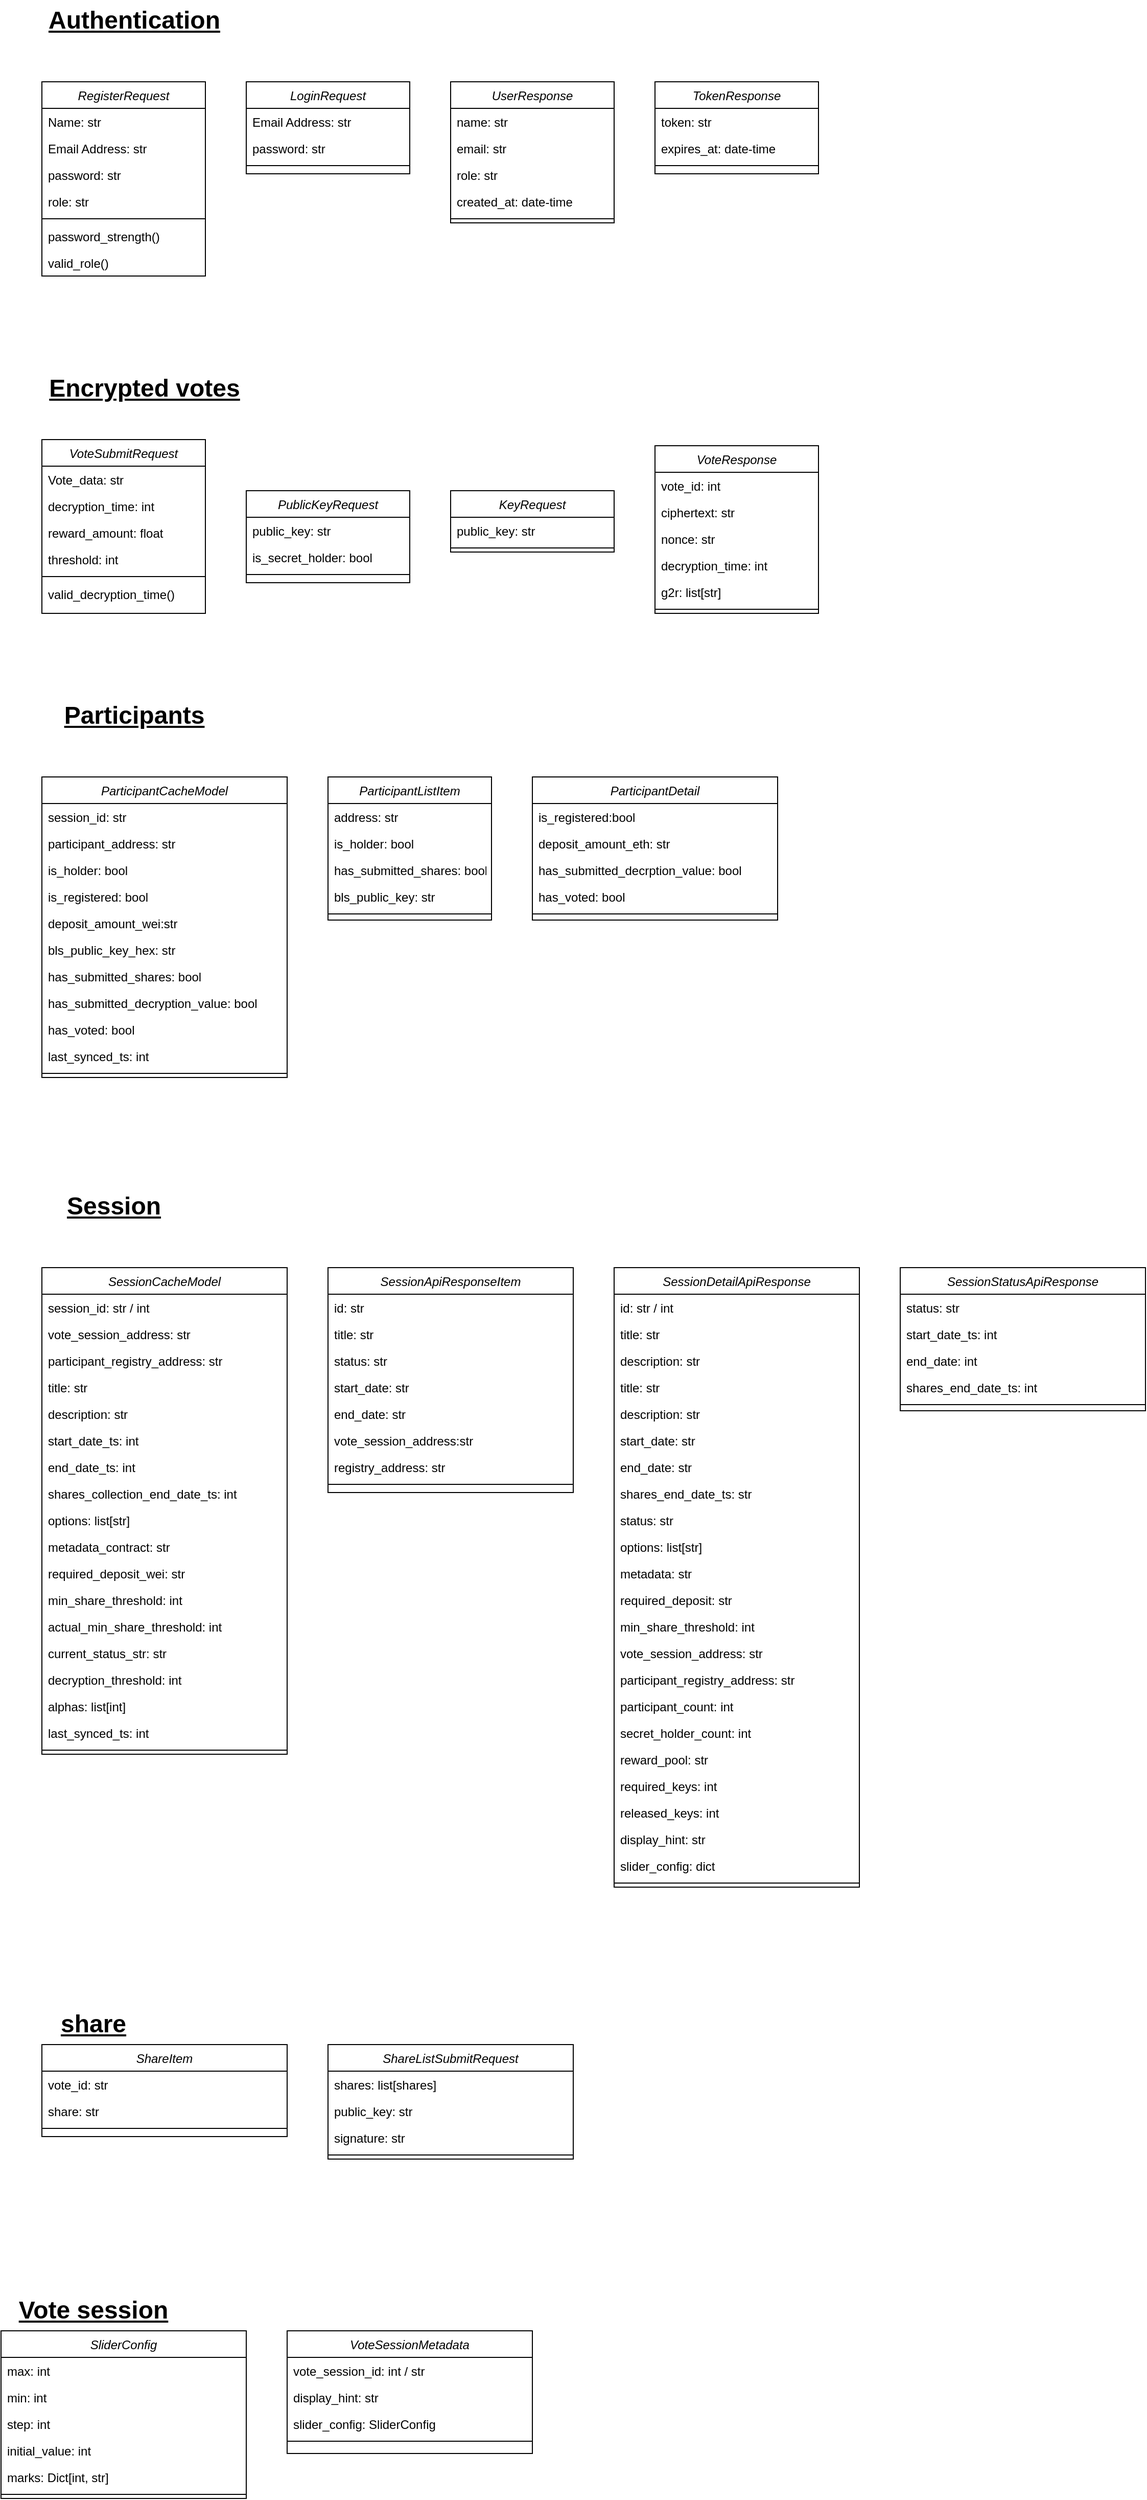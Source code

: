 <mxfile version="27.0.2">
  <diagram id="C5RBs43oDa-KdzZeNtuy" name="Page-1">
    <mxGraphModel dx="1426" dy="751" grid="1" gridSize="10" guides="1" tooltips="1" connect="1" arrows="1" fold="1" page="1" pageScale="1" pageWidth="827" pageHeight="1169" math="0" shadow="0">
      <root>
        <mxCell id="WIyWlLk6GJQsqaUBKTNV-0" />
        <mxCell id="WIyWlLk6GJQsqaUBKTNV-1" parent="WIyWlLk6GJQsqaUBKTNV-0" />
        <mxCell id="zkfFHV4jXpPFQw0GAbJ--0" value="RegisterRequest" style="swimlane;fontStyle=2;align=center;verticalAlign=top;childLayout=stackLayout;horizontal=1;startSize=26;horizontalStack=0;resizeParent=1;resizeLast=0;collapsible=1;marginBottom=0;rounded=0;shadow=0;strokeWidth=1;" parent="WIyWlLk6GJQsqaUBKTNV-1" vertex="1">
          <mxGeometry x="200" y="120" width="160" height="190" as="geometry">
            <mxRectangle x="230" y="140" width="160" height="26" as="alternateBounds" />
          </mxGeometry>
        </mxCell>
        <mxCell id="zkfFHV4jXpPFQw0GAbJ--1" value="Name: str" style="text;align=left;verticalAlign=top;spacingLeft=4;spacingRight=4;overflow=hidden;rotatable=0;points=[[0,0.5],[1,0.5]];portConstraint=eastwest;" parent="zkfFHV4jXpPFQw0GAbJ--0" vertex="1">
          <mxGeometry y="26" width="160" height="26" as="geometry" />
        </mxCell>
        <mxCell id="6c2GUUn_wjUs54UyyIga-2" value="Email Address: str" style="text;align=left;verticalAlign=top;spacingLeft=4;spacingRight=4;overflow=hidden;rotatable=0;points=[[0,0.5],[1,0.5]];portConstraint=eastwest;rounded=0;shadow=0;html=0;" vertex="1" parent="zkfFHV4jXpPFQw0GAbJ--0">
          <mxGeometry y="52" width="160" height="26" as="geometry" />
        </mxCell>
        <mxCell id="zkfFHV4jXpPFQw0GAbJ--3" value="password: str" style="text;align=left;verticalAlign=top;spacingLeft=4;spacingRight=4;overflow=hidden;rotatable=0;points=[[0,0.5],[1,0.5]];portConstraint=eastwest;rounded=0;shadow=0;html=0;" parent="zkfFHV4jXpPFQw0GAbJ--0" vertex="1">
          <mxGeometry y="78" width="160" height="26" as="geometry" />
        </mxCell>
        <mxCell id="6c2GUUn_wjUs54UyyIga-4" value="role: str" style="text;align=left;verticalAlign=top;spacingLeft=4;spacingRight=4;overflow=hidden;rotatable=0;points=[[0,0.5],[1,0.5]];portConstraint=eastwest;rounded=0;shadow=0;html=0;" vertex="1" parent="zkfFHV4jXpPFQw0GAbJ--0">
          <mxGeometry y="104" width="160" height="26" as="geometry" />
        </mxCell>
        <mxCell id="zkfFHV4jXpPFQw0GAbJ--4" value="" style="line;html=1;strokeWidth=1;align=left;verticalAlign=middle;spacingTop=-1;spacingLeft=3;spacingRight=3;rotatable=0;labelPosition=right;points=[];portConstraint=eastwest;" parent="zkfFHV4jXpPFQw0GAbJ--0" vertex="1">
          <mxGeometry y="130" width="160" height="8" as="geometry" />
        </mxCell>
        <mxCell id="6c2GUUn_wjUs54UyyIga-6" value="password_strength()" style="text;align=left;verticalAlign=top;spacingLeft=4;spacingRight=4;overflow=hidden;rotatable=0;points=[[0,0.5],[1,0.5]];portConstraint=eastwest;rounded=0;shadow=0;html=0;" vertex="1" parent="zkfFHV4jXpPFQw0GAbJ--0">
          <mxGeometry y="138" width="160" height="26" as="geometry" />
        </mxCell>
        <mxCell id="6c2GUUn_wjUs54UyyIga-7" value="valid_role()" style="text;align=left;verticalAlign=top;spacingLeft=4;spacingRight=4;overflow=hidden;rotatable=0;points=[[0,0.5],[1,0.5]];portConstraint=eastwest;rounded=0;shadow=0;html=0;" vertex="1" parent="zkfFHV4jXpPFQw0GAbJ--0">
          <mxGeometry y="164" width="160" height="26" as="geometry" />
        </mxCell>
        <mxCell id="6c2GUUn_wjUs54UyyIga-1" value="&lt;u&gt;Authentication&lt;/u&gt;" style="text;strokeColor=none;fillColor=none;html=1;fontSize=24;fontStyle=1;verticalAlign=middle;align=center;" vertex="1" parent="WIyWlLk6GJQsqaUBKTNV-1">
          <mxGeometry x="240" y="40" width="100" height="40" as="geometry" />
        </mxCell>
        <mxCell id="6c2GUUn_wjUs54UyyIga-8" value="LoginRequest" style="swimlane;fontStyle=2;align=center;verticalAlign=top;childLayout=stackLayout;horizontal=1;startSize=26;horizontalStack=0;resizeParent=1;resizeLast=0;collapsible=1;marginBottom=0;rounded=0;shadow=0;strokeWidth=1;" vertex="1" parent="WIyWlLk6GJQsqaUBKTNV-1">
          <mxGeometry x="400" y="120" width="160" height="90" as="geometry">
            <mxRectangle x="230" y="140" width="160" height="26" as="alternateBounds" />
          </mxGeometry>
        </mxCell>
        <mxCell id="6c2GUUn_wjUs54UyyIga-10" value="Email Address: str" style="text;align=left;verticalAlign=top;spacingLeft=4;spacingRight=4;overflow=hidden;rotatable=0;points=[[0,0.5],[1,0.5]];portConstraint=eastwest;rounded=0;shadow=0;html=0;" vertex="1" parent="6c2GUUn_wjUs54UyyIga-8">
          <mxGeometry y="26" width="160" height="26" as="geometry" />
        </mxCell>
        <mxCell id="6c2GUUn_wjUs54UyyIga-11" value="password: str" style="text;align=left;verticalAlign=top;spacingLeft=4;spacingRight=4;overflow=hidden;rotatable=0;points=[[0,0.5],[1,0.5]];portConstraint=eastwest;rounded=0;shadow=0;html=0;" vertex="1" parent="6c2GUUn_wjUs54UyyIga-8">
          <mxGeometry y="52" width="160" height="26" as="geometry" />
        </mxCell>
        <mxCell id="6c2GUUn_wjUs54UyyIga-13" value="" style="line;html=1;strokeWidth=1;align=left;verticalAlign=middle;spacingTop=-1;spacingLeft=3;spacingRight=3;rotatable=0;labelPosition=right;points=[];portConstraint=eastwest;" vertex="1" parent="6c2GUUn_wjUs54UyyIga-8">
          <mxGeometry y="78" width="160" height="8" as="geometry" />
        </mxCell>
        <mxCell id="6c2GUUn_wjUs54UyyIga-16" value="UserResponse" style="swimlane;fontStyle=2;align=center;verticalAlign=top;childLayout=stackLayout;horizontal=1;startSize=26;horizontalStack=0;resizeParent=1;resizeLast=0;collapsible=1;marginBottom=0;rounded=0;shadow=0;strokeWidth=1;" vertex="1" parent="WIyWlLk6GJQsqaUBKTNV-1">
          <mxGeometry x="600" y="120" width="160" height="138" as="geometry">
            <mxRectangle x="230" y="140" width="160" height="26" as="alternateBounds" />
          </mxGeometry>
        </mxCell>
        <mxCell id="6c2GUUn_wjUs54UyyIga-17" value="name: str" style="text;align=left;verticalAlign=top;spacingLeft=4;spacingRight=4;overflow=hidden;rotatable=0;points=[[0,0.5],[1,0.5]];portConstraint=eastwest;rounded=0;shadow=0;html=0;" vertex="1" parent="6c2GUUn_wjUs54UyyIga-16">
          <mxGeometry y="26" width="160" height="26" as="geometry" />
        </mxCell>
        <mxCell id="6c2GUUn_wjUs54UyyIga-18" value="email: str" style="text;align=left;verticalAlign=top;spacingLeft=4;spacingRight=4;overflow=hidden;rotatable=0;points=[[0,0.5],[1,0.5]];portConstraint=eastwest;rounded=0;shadow=0;html=0;" vertex="1" parent="6c2GUUn_wjUs54UyyIga-16">
          <mxGeometry y="52" width="160" height="26" as="geometry" />
        </mxCell>
        <mxCell id="6c2GUUn_wjUs54UyyIga-20" value="role: str" style="text;align=left;verticalAlign=top;spacingLeft=4;spacingRight=4;overflow=hidden;rotatable=0;points=[[0,0.5],[1,0.5]];portConstraint=eastwest;rounded=0;shadow=0;html=0;" vertex="1" parent="6c2GUUn_wjUs54UyyIga-16">
          <mxGeometry y="78" width="160" height="26" as="geometry" />
        </mxCell>
        <mxCell id="6c2GUUn_wjUs54UyyIga-21" value="created_at: date-time" style="text;align=left;verticalAlign=top;spacingLeft=4;spacingRight=4;overflow=hidden;rotatable=0;points=[[0,0.5],[1,0.5]];portConstraint=eastwest;rounded=0;shadow=0;html=0;" vertex="1" parent="6c2GUUn_wjUs54UyyIga-16">
          <mxGeometry y="104" width="160" height="26" as="geometry" />
        </mxCell>
        <mxCell id="6c2GUUn_wjUs54UyyIga-19" value="" style="line;html=1;strokeWidth=1;align=left;verticalAlign=middle;spacingTop=-1;spacingLeft=3;spacingRight=3;rotatable=0;labelPosition=right;points=[];portConstraint=eastwest;" vertex="1" parent="6c2GUUn_wjUs54UyyIga-16">
          <mxGeometry y="130" width="160" height="8" as="geometry" />
        </mxCell>
        <mxCell id="6c2GUUn_wjUs54UyyIga-22" value="TokenResponse" style="swimlane;fontStyle=2;align=center;verticalAlign=top;childLayout=stackLayout;horizontal=1;startSize=26;horizontalStack=0;resizeParent=1;resizeLast=0;collapsible=1;marginBottom=0;rounded=0;shadow=0;strokeWidth=1;" vertex="1" parent="WIyWlLk6GJQsqaUBKTNV-1">
          <mxGeometry x="800" y="120" width="160" height="90" as="geometry">
            <mxRectangle x="230" y="140" width="160" height="26" as="alternateBounds" />
          </mxGeometry>
        </mxCell>
        <mxCell id="6c2GUUn_wjUs54UyyIga-23" value="token: str" style="text;align=left;verticalAlign=top;spacingLeft=4;spacingRight=4;overflow=hidden;rotatable=0;points=[[0,0.5],[1,0.5]];portConstraint=eastwest;rounded=0;shadow=0;html=0;" vertex="1" parent="6c2GUUn_wjUs54UyyIga-22">
          <mxGeometry y="26" width="160" height="26" as="geometry" />
        </mxCell>
        <mxCell id="6c2GUUn_wjUs54UyyIga-24" value="expires_at: date-time" style="text;align=left;verticalAlign=top;spacingLeft=4;spacingRight=4;overflow=hidden;rotatable=0;points=[[0,0.5],[1,0.5]];portConstraint=eastwest;rounded=0;shadow=0;html=0;" vertex="1" parent="6c2GUUn_wjUs54UyyIga-22">
          <mxGeometry y="52" width="160" height="26" as="geometry" />
        </mxCell>
        <mxCell id="6c2GUUn_wjUs54UyyIga-27" value="" style="line;html=1;strokeWidth=1;align=left;verticalAlign=middle;spacingTop=-1;spacingLeft=3;spacingRight=3;rotatable=0;labelPosition=right;points=[];portConstraint=eastwest;" vertex="1" parent="6c2GUUn_wjUs54UyyIga-22">
          <mxGeometry y="78" width="160" height="8" as="geometry" />
        </mxCell>
        <mxCell id="6c2GUUn_wjUs54UyyIga-28" value="&lt;u&gt;Encrypted votes&lt;/u&gt;" style="text;strokeColor=none;fillColor=none;html=1;fontSize=24;fontStyle=1;verticalAlign=middle;align=center;" vertex="1" parent="WIyWlLk6GJQsqaUBKTNV-1">
          <mxGeometry x="250" y="400" width="100" height="40" as="geometry" />
        </mxCell>
        <mxCell id="6c2GUUn_wjUs54UyyIga-29" value="VoteSubmitRequest" style="swimlane;fontStyle=2;align=center;verticalAlign=top;childLayout=stackLayout;horizontal=1;startSize=26;horizontalStack=0;resizeParent=1;resizeLast=0;collapsible=1;marginBottom=0;rounded=0;shadow=0;strokeWidth=1;" vertex="1" parent="WIyWlLk6GJQsqaUBKTNV-1">
          <mxGeometry x="200" y="470" width="160" height="170" as="geometry">
            <mxRectangle x="230" y="140" width="160" height="26" as="alternateBounds" />
          </mxGeometry>
        </mxCell>
        <mxCell id="6c2GUUn_wjUs54UyyIga-30" value="Vote_data: str" style="text;align=left;verticalAlign=top;spacingLeft=4;spacingRight=4;overflow=hidden;rotatable=0;points=[[0,0.5],[1,0.5]];portConstraint=eastwest;" vertex="1" parent="6c2GUUn_wjUs54UyyIga-29">
          <mxGeometry y="26" width="160" height="26" as="geometry" />
        </mxCell>
        <mxCell id="6c2GUUn_wjUs54UyyIga-31" value="decryption_time: int" style="text;align=left;verticalAlign=top;spacingLeft=4;spacingRight=4;overflow=hidden;rotatable=0;points=[[0,0.5],[1,0.5]];portConstraint=eastwest;rounded=0;shadow=0;html=0;" vertex="1" parent="6c2GUUn_wjUs54UyyIga-29">
          <mxGeometry y="52" width="160" height="26" as="geometry" />
        </mxCell>
        <mxCell id="6c2GUUn_wjUs54UyyIga-32" value="reward_amount: float" style="text;align=left;verticalAlign=top;spacingLeft=4;spacingRight=4;overflow=hidden;rotatable=0;points=[[0,0.5],[1,0.5]];portConstraint=eastwest;rounded=0;shadow=0;html=0;" vertex="1" parent="6c2GUUn_wjUs54UyyIga-29">
          <mxGeometry y="78" width="160" height="26" as="geometry" />
        </mxCell>
        <mxCell id="6c2GUUn_wjUs54UyyIga-33" value="threshold: int" style="text;align=left;verticalAlign=top;spacingLeft=4;spacingRight=4;overflow=hidden;rotatable=0;points=[[0,0.5],[1,0.5]];portConstraint=eastwest;rounded=0;shadow=0;html=0;" vertex="1" parent="6c2GUUn_wjUs54UyyIga-29">
          <mxGeometry y="104" width="160" height="26" as="geometry" />
        </mxCell>
        <mxCell id="6c2GUUn_wjUs54UyyIga-34" value="" style="line;html=1;strokeWidth=1;align=left;verticalAlign=middle;spacingTop=-1;spacingLeft=3;spacingRight=3;rotatable=0;labelPosition=right;points=[];portConstraint=eastwest;" vertex="1" parent="6c2GUUn_wjUs54UyyIga-29">
          <mxGeometry y="130" width="160" height="8" as="geometry" />
        </mxCell>
        <mxCell id="6c2GUUn_wjUs54UyyIga-35" value="valid_decryption_time()" style="text;align=left;verticalAlign=top;spacingLeft=4;spacingRight=4;overflow=hidden;rotatable=0;points=[[0,0.5],[1,0.5]];portConstraint=eastwest;rounded=0;shadow=0;html=0;" vertex="1" parent="6c2GUUn_wjUs54UyyIga-29">
          <mxGeometry y="138" width="160" height="26" as="geometry" />
        </mxCell>
        <mxCell id="6c2GUUn_wjUs54UyyIga-45" value="PublicKeyRequest" style="swimlane;fontStyle=2;align=center;verticalAlign=top;childLayout=stackLayout;horizontal=1;startSize=26;horizontalStack=0;resizeParent=1;resizeLast=0;collapsible=1;marginBottom=0;rounded=0;shadow=0;strokeWidth=1;" vertex="1" parent="WIyWlLk6GJQsqaUBKTNV-1">
          <mxGeometry x="400" y="520" width="160" height="90" as="geometry">
            <mxRectangle x="230" y="140" width="160" height="26" as="alternateBounds" />
          </mxGeometry>
        </mxCell>
        <mxCell id="6c2GUUn_wjUs54UyyIga-46" value="public_key: str" style="text;align=left;verticalAlign=top;spacingLeft=4;spacingRight=4;overflow=hidden;rotatable=0;points=[[0,0.5],[1,0.5]];portConstraint=eastwest;rounded=0;shadow=0;html=0;" vertex="1" parent="6c2GUUn_wjUs54UyyIga-45">
          <mxGeometry y="26" width="160" height="26" as="geometry" />
        </mxCell>
        <mxCell id="6c2GUUn_wjUs54UyyIga-47" value="is_secret_holder: bool" style="text;align=left;verticalAlign=top;spacingLeft=4;spacingRight=4;overflow=hidden;rotatable=0;points=[[0,0.5],[1,0.5]];portConstraint=eastwest;rounded=0;shadow=0;html=0;" vertex="1" parent="6c2GUUn_wjUs54UyyIga-45">
          <mxGeometry y="52" width="160" height="26" as="geometry" />
        </mxCell>
        <mxCell id="6c2GUUn_wjUs54UyyIga-48" value="" style="line;html=1;strokeWidth=1;align=left;verticalAlign=middle;spacingTop=-1;spacingLeft=3;spacingRight=3;rotatable=0;labelPosition=right;points=[];portConstraint=eastwest;" vertex="1" parent="6c2GUUn_wjUs54UyyIga-45">
          <mxGeometry y="78" width="160" height="8" as="geometry" />
        </mxCell>
        <mxCell id="6c2GUUn_wjUs54UyyIga-49" value="KeyRequest" style="swimlane;fontStyle=2;align=center;verticalAlign=top;childLayout=stackLayout;horizontal=1;startSize=26;horizontalStack=0;resizeParent=1;resizeLast=0;collapsible=1;marginBottom=0;rounded=0;shadow=0;strokeWidth=1;" vertex="1" parent="WIyWlLk6GJQsqaUBKTNV-1">
          <mxGeometry x="600" y="520" width="160" height="60" as="geometry">
            <mxRectangle x="230" y="140" width="160" height="26" as="alternateBounds" />
          </mxGeometry>
        </mxCell>
        <mxCell id="6c2GUUn_wjUs54UyyIga-50" value="public_key: str" style="text;align=left;verticalAlign=top;spacingLeft=4;spacingRight=4;overflow=hidden;rotatable=0;points=[[0,0.5],[1,0.5]];portConstraint=eastwest;rounded=0;shadow=0;html=0;" vertex="1" parent="6c2GUUn_wjUs54UyyIga-49">
          <mxGeometry y="26" width="160" height="26" as="geometry" />
        </mxCell>
        <mxCell id="6c2GUUn_wjUs54UyyIga-52" value="" style="line;html=1;strokeWidth=1;align=left;verticalAlign=middle;spacingTop=-1;spacingLeft=3;spacingRight=3;rotatable=0;labelPosition=right;points=[];portConstraint=eastwest;" vertex="1" parent="6c2GUUn_wjUs54UyyIga-49">
          <mxGeometry y="52" width="160" height="8" as="geometry" />
        </mxCell>
        <mxCell id="6c2GUUn_wjUs54UyyIga-53" value="VoteResponse" style="swimlane;fontStyle=2;align=center;verticalAlign=top;childLayout=stackLayout;horizontal=1;startSize=26;horizontalStack=0;resizeParent=1;resizeLast=0;collapsible=1;marginBottom=0;rounded=0;shadow=0;strokeWidth=1;" vertex="1" parent="WIyWlLk6GJQsqaUBKTNV-1">
          <mxGeometry x="800" y="476" width="160" height="164" as="geometry">
            <mxRectangle x="230" y="140" width="160" height="26" as="alternateBounds" />
          </mxGeometry>
        </mxCell>
        <mxCell id="6c2GUUn_wjUs54UyyIga-54" value="vote_id: int" style="text;align=left;verticalAlign=top;spacingLeft=4;spacingRight=4;overflow=hidden;rotatable=0;points=[[0,0.5],[1,0.5]];portConstraint=eastwest;rounded=0;shadow=0;html=0;" vertex="1" parent="6c2GUUn_wjUs54UyyIga-53">
          <mxGeometry y="26" width="160" height="26" as="geometry" />
        </mxCell>
        <mxCell id="6c2GUUn_wjUs54UyyIga-55" value="ciphertext: str" style="text;align=left;verticalAlign=top;spacingLeft=4;spacingRight=4;overflow=hidden;rotatable=0;points=[[0,0.5],[1,0.5]];portConstraint=eastwest;rounded=0;shadow=0;html=0;" vertex="1" parent="6c2GUUn_wjUs54UyyIga-53">
          <mxGeometry y="52" width="160" height="26" as="geometry" />
        </mxCell>
        <mxCell id="6c2GUUn_wjUs54UyyIga-56" value="nonce: str" style="text;align=left;verticalAlign=top;spacingLeft=4;spacingRight=4;overflow=hidden;rotatable=0;points=[[0,0.5],[1,0.5]];portConstraint=eastwest;rounded=0;shadow=0;html=0;" vertex="1" parent="6c2GUUn_wjUs54UyyIga-53">
          <mxGeometry y="78" width="160" height="26" as="geometry" />
        </mxCell>
        <mxCell id="6c2GUUn_wjUs54UyyIga-57" value="decryption_time: int" style="text;align=left;verticalAlign=top;spacingLeft=4;spacingRight=4;overflow=hidden;rotatable=0;points=[[0,0.5],[1,0.5]];portConstraint=eastwest;rounded=0;shadow=0;html=0;" vertex="1" parent="6c2GUUn_wjUs54UyyIga-53">
          <mxGeometry y="104" width="160" height="26" as="geometry" />
        </mxCell>
        <mxCell id="6c2GUUn_wjUs54UyyIga-59" value="g2r: list[str]" style="text;align=left;verticalAlign=top;spacingLeft=4;spacingRight=4;overflow=hidden;rotatable=0;points=[[0,0.5],[1,0.5]];portConstraint=eastwest;rounded=0;shadow=0;html=0;" vertex="1" parent="6c2GUUn_wjUs54UyyIga-53">
          <mxGeometry y="130" width="160" height="26" as="geometry" />
        </mxCell>
        <mxCell id="6c2GUUn_wjUs54UyyIga-58" value="" style="line;html=1;strokeWidth=1;align=left;verticalAlign=middle;spacingTop=-1;spacingLeft=3;spacingRight=3;rotatable=0;labelPosition=right;points=[];portConstraint=eastwest;" vertex="1" parent="6c2GUUn_wjUs54UyyIga-53">
          <mxGeometry y="156" width="160" height="8" as="geometry" />
        </mxCell>
        <mxCell id="6c2GUUn_wjUs54UyyIga-60" value="&lt;u&gt;Participants&lt;/u&gt;" style="text;strokeColor=none;fillColor=none;html=1;fontSize=24;fontStyle=1;verticalAlign=middle;align=center;" vertex="1" parent="WIyWlLk6GJQsqaUBKTNV-1">
          <mxGeometry x="240" y="720" width="100" height="40" as="geometry" />
        </mxCell>
        <mxCell id="6c2GUUn_wjUs54UyyIga-68" value="ParticipantCacheModel" style="swimlane;fontStyle=2;align=center;verticalAlign=top;childLayout=stackLayout;horizontal=1;startSize=26;horizontalStack=0;resizeParent=1;resizeLast=0;collapsible=1;marginBottom=0;rounded=0;shadow=0;strokeWidth=1;" vertex="1" parent="WIyWlLk6GJQsqaUBKTNV-1">
          <mxGeometry x="200" y="800" width="240" height="294" as="geometry">
            <mxRectangle x="230" y="140" width="160" height="26" as="alternateBounds" />
          </mxGeometry>
        </mxCell>
        <mxCell id="6c2GUUn_wjUs54UyyIga-69" value="session_id: str" style="text;align=left;verticalAlign=top;spacingLeft=4;spacingRight=4;overflow=hidden;rotatable=0;points=[[0,0.5],[1,0.5]];portConstraint=eastwest;rounded=0;shadow=0;html=0;" vertex="1" parent="6c2GUUn_wjUs54UyyIga-68">
          <mxGeometry y="26" width="240" height="26" as="geometry" />
        </mxCell>
        <mxCell id="6c2GUUn_wjUs54UyyIga-70" value="participant_address: str" style="text;align=left;verticalAlign=top;spacingLeft=4;spacingRight=4;overflow=hidden;rotatable=0;points=[[0,0.5],[1,0.5]];portConstraint=eastwest;rounded=0;shadow=0;html=0;" vertex="1" parent="6c2GUUn_wjUs54UyyIga-68">
          <mxGeometry y="52" width="240" height="26" as="geometry" />
        </mxCell>
        <mxCell id="6c2GUUn_wjUs54UyyIga-71" value="is_holder: bool" style="text;align=left;verticalAlign=top;spacingLeft=4;spacingRight=4;overflow=hidden;rotatable=0;points=[[0,0.5],[1,0.5]];portConstraint=eastwest;rounded=0;shadow=0;html=0;" vertex="1" parent="6c2GUUn_wjUs54UyyIga-68">
          <mxGeometry y="78" width="240" height="26" as="geometry" />
        </mxCell>
        <mxCell id="6c2GUUn_wjUs54UyyIga-72" value="is_registered: bool" style="text;align=left;verticalAlign=top;spacingLeft=4;spacingRight=4;overflow=hidden;rotatable=0;points=[[0,0.5],[1,0.5]];portConstraint=eastwest;rounded=0;shadow=0;html=0;" vertex="1" parent="6c2GUUn_wjUs54UyyIga-68">
          <mxGeometry y="104" width="240" height="26" as="geometry" />
        </mxCell>
        <mxCell id="6c2GUUn_wjUs54UyyIga-73" value="deposit_amount_wei:str" style="text;align=left;verticalAlign=top;spacingLeft=4;spacingRight=4;overflow=hidden;rotatable=0;points=[[0,0.5],[1,0.5]];portConstraint=eastwest;rounded=0;shadow=0;html=0;" vertex="1" parent="6c2GUUn_wjUs54UyyIga-68">
          <mxGeometry y="130" width="240" height="26" as="geometry" />
        </mxCell>
        <mxCell id="6c2GUUn_wjUs54UyyIga-75" value="bls_public_key_hex: str" style="text;align=left;verticalAlign=top;spacingLeft=4;spacingRight=4;overflow=hidden;rotatable=0;points=[[0,0.5],[1,0.5]];portConstraint=eastwest;rounded=0;shadow=0;html=0;" vertex="1" parent="6c2GUUn_wjUs54UyyIga-68">
          <mxGeometry y="156" width="240" height="26" as="geometry" />
        </mxCell>
        <mxCell id="6c2GUUn_wjUs54UyyIga-76" value="has_submitted_shares: bool" style="text;align=left;verticalAlign=top;spacingLeft=4;spacingRight=4;overflow=hidden;rotatable=0;points=[[0,0.5],[1,0.5]];portConstraint=eastwest;rounded=0;shadow=0;html=0;" vertex="1" parent="6c2GUUn_wjUs54UyyIga-68">
          <mxGeometry y="182" width="240" height="26" as="geometry" />
        </mxCell>
        <mxCell id="6c2GUUn_wjUs54UyyIga-77" value="has_submitted_decryption_value: bool" style="text;align=left;verticalAlign=top;spacingLeft=4;spacingRight=4;overflow=hidden;rotatable=0;points=[[0,0.5],[1,0.5]];portConstraint=eastwest;rounded=0;shadow=0;html=0;" vertex="1" parent="6c2GUUn_wjUs54UyyIga-68">
          <mxGeometry y="208" width="240" height="26" as="geometry" />
        </mxCell>
        <mxCell id="6c2GUUn_wjUs54UyyIga-78" value="has_voted: bool" style="text;align=left;verticalAlign=top;spacingLeft=4;spacingRight=4;overflow=hidden;rotatable=0;points=[[0,0.5],[1,0.5]];portConstraint=eastwest;rounded=0;shadow=0;html=0;" vertex="1" parent="6c2GUUn_wjUs54UyyIga-68">
          <mxGeometry y="234" width="240" height="26" as="geometry" />
        </mxCell>
        <mxCell id="6c2GUUn_wjUs54UyyIga-79" value="last_synced_ts: int" style="text;align=left;verticalAlign=top;spacingLeft=4;spacingRight=4;overflow=hidden;rotatable=0;points=[[0,0.5],[1,0.5]];portConstraint=eastwest;rounded=0;shadow=0;html=0;" vertex="1" parent="6c2GUUn_wjUs54UyyIga-68">
          <mxGeometry y="260" width="240" height="26" as="geometry" />
        </mxCell>
        <mxCell id="6c2GUUn_wjUs54UyyIga-74" value="" style="line;html=1;strokeWidth=1;align=left;verticalAlign=middle;spacingTop=-1;spacingLeft=3;spacingRight=3;rotatable=0;labelPosition=right;points=[];portConstraint=eastwest;" vertex="1" parent="6c2GUUn_wjUs54UyyIga-68">
          <mxGeometry y="286" width="240" height="8" as="geometry" />
        </mxCell>
        <mxCell id="6c2GUUn_wjUs54UyyIga-80" value="ParticipantListItem" style="swimlane;fontStyle=2;align=center;verticalAlign=top;childLayout=stackLayout;horizontal=1;startSize=26;horizontalStack=0;resizeParent=1;resizeLast=0;collapsible=1;marginBottom=0;rounded=0;shadow=0;strokeWidth=1;" vertex="1" parent="WIyWlLk6GJQsqaUBKTNV-1">
          <mxGeometry x="480" y="800" width="160" height="140" as="geometry">
            <mxRectangle x="230" y="140" width="160" height="26" as="alternateBounds" />
          </mxGeometry>
        </mxCell>
        <mxCell id="6c2GUUn_wjUs54UyyIga-81" value="address: str" style="text;align=left;verticalAlign=top;spacingLeft=4;spacingRight=4;overflow=hidden;rotatable=0;points=[[0,0.5],[1,0.5]];portConstraint=eastwest;rounded=0;shadow=0;html=0;" vertex="1" parent="6c2GUUn_wjUs54UyyIga-80">
          <mxGeometry y="26" width="160" height="26" as="geometry" />
        </mxCell>
        <mxCell id="6c2GUUn_wjUs54UyyIga-82" value="is_holder: bool" style="text;align=left;verticalAlign=top;spacingLeft=4;spacingRight=4;overflow=hidden;rotatable=0;points=[[0,0.5],[1,0.5]];portConstraint=eastwest;rounded=0;shadow=0;html=0;" vertex="1" parent="6c2GUUn_wjUs54UyyIga-80">
          <mxGeometry y="52" width="160" height="26" as="geometry" />
        </mxCell>
        <mxCell id="6c2GUUn_wjUs54UyyIga-83" value="has_submitted_shares: bool" style="text;align=left;verticalAlign=top;spacingLeft=4;spacingRight=4;overflow=hidden;rotatable=0;points=[[0,0.5],[1,0.5]];portConstraint=eastwest;rounded=0;shadow=0;html=0;" vertex="1" parent="6c2GUUn_wjUs54UyyIga-80">
          <mxGeometry y="78" width="160" height="26" as="geometry" />
        </mxCell>
        <mxCell id="6c2GUUn_wjUs54UyyIga-84" value="bls_public_key: str" style="text;align=left;verticalAlign=top;spacingLeft=4;spacingRight=4;overflow=hidden;rotatable=0;points=[[0,0.5],[1,0.5]];portConstraint=eastwest;rounded=0;shadow=0;html=0;" vertex="1" parent="6c2GUUn_wjUs54UyyIga-80">
          <mxGeometry y="104" width="160" height="26" as="geometry" />
        </mxCell>
        <mxCell id="6c2GUUn_wjUs54UyyIga-86" value="" style="line;html=1;strokeWidth=1;align=left;verticalAlign=middle;spacingTop=-1;spacingLeft=3;spacingRight=3;rotatable=0;labelPosition=right;points=[];portConstraint=eastwest;" vertex="1" parent="6c2GUUn_wjUs54UyyIga-80">
          <mxGeometry y="130" width="160" height="8" as="geometry" />
        </mxCell>
        <mxCell id="6c2GUUn_wjUs54UyyIga-87" value="ParticipantDetail" style="swimlane;fontStyle=2;align=center;verticalAlign=top;childLayout=stackLayout;horizontal=1;startSize=26;horizontalStack=0;resizeParent=1;resizeLast=0;collapsible=1;marginBottom=0;rounded=0;shadow=0;strokeWidth=1;" vertex="1" parent="WIyWlLk6GJQsqaUBKTNV-1">
          <mxGeometry x="680" y="800" width="240" height="140" as="geometry">
            <mxRectangle x="230" y="140" width="160" height="26" as="alternateBounds" />
          </mxGeometry>
        </mxCell>
        <mxCell id="6c2GUUn_wjUs54UyyIga-88" value="is_registered:bool" style="text;align=left;verticalAlign=top;spacingLeft=4;spacingRight=4;overflow=hidden;rotatable=0;points=[[0,0.5],[1,0.5]];portConstraint=eastwest;rounded=0;shadow=0;html=0;" vertex="1" parent="6c2GUUn_wjUs54UyyIga-87">
          <mxGeometry y="26" width="240" height="26" as="geometry" />
        </mxCell>
        <mxCell id="6c2GUUn_wjUs54UyyIga-89" value="deposit_amount_eth: str" style="text;align=left;verticalAlign=top;spacingLeft=4;spacingRight=4;overflow=hidden;rotatable=0;points=[[0,0.5],[1,0.5]];portConstraint=eastwest;rounded=0;shadow=0;html=0;" vertex="1" parent="6c2GUUn_wjUs54UyyIga-87">
          <mxGeometry y="52" width="240" height="26" as="geometry" />
        </mxCell>
        <mxCell id="6c2GUUn_wjUs54UyyIga-90" value="has_submitted_decrption_value: bool" style="text;align=left;verticalAlign=top;spacingLeft=4;spacingRight=4;overflow=hidden;rotatable=0;points=[[0,0.5],[1,0.5]];portConstraint=eastwest;rounded=0;shadow=0;html=0;" vertex="1" parent="6c2GUUn_wjUs54UyyIga-87">
          <mxGeometry y="78" width="240" height="26" as="geometry" />
        </mxCell>
        <mxCell id="6c2GUUn_wjUs54UyyIga-91" value="has_voted: bool" style="text;align=left;verticalAlign=top;spacingLeft=4;spacingRight=4;overflow=hidden;rotatable=0;points=[[0,0.5],[1,0.5]];portConstraint=eastwest;rounded=0;shadow=0;html=0;" vertex="1" parent="6c2GUUn_wjUs54UyyIga-87">
          <mxGeometry y="104" width="240" height="26" as="geometry" />
        </mxCell>
        <mxCell id="6c2GUUn_wjUs54UyyIga-92" value="" style="line;html=1;strokeWidth=1;align=left;verticalAlign=middle;spacingTop=-1;spacingLeft=3;spacingRight=3;rotatable=0;labelPosition=right;points=[];portConstraint=eastwest;" vertex="1" parent="6c2GUUn_wjUs54UyyIga-87">
          <mxGeometry y="130" width="240" height="8" as="geometry" />
        </mxCell>
        <mxCell id="6c2GUUn_wjUs54UyyIga-93" value="&lt;u&gt;Session&lt;/u&gt;" style="text;strokeColor=none;fillColor=none;html=1;fontSize=24;fontStyle=1;verticalAlign=middle;align=center;" vertex="1" parent="WIyWlLk6GJQsqaUBKTNV-1">
          <mxGeometry x="220" y="1200" width="100" height="40" as="geometry" />
        </mxCell>
        <mxCell id="6c2GUUn_wjUs54UyyIga-94" value="SessionCacheModel" style="swimlane;fontStyle=2;align=center;verticalAlign=top;childLayout=stackLayout;horizontal=1;startSize=26;horizontalStack=0;resizeParent=1;resizeLast=0;collapsible=1;marginBottom=0;rounded=0;shadow=0;strokeWidth=1;" vertex="1" parent="WIyWlLk6GJQsqaUBKTNV-1">
          <mxGeometry x="200" y="1280" width="240" height="476" as="geometry">
            <mxRectangle x="230" y="140" width="160" height="26" as="alternateBounds" />
          </mxGeometry>
        </mxCell>
        <mxCell id="6c2GUUn_wjUs54UyyIga-95" value="session_id: str / int" style="text;align=left;verticalAlign=top;spacingLeft=4;spacingRight=4;overflow=hidden;rotatable=0;points=[[0,0.5],[1,0.5]];portConstraint=eastwest;rounded=0;shadow=0;html=0;" vertex="1" parent="6c2GUUn_wjUs54UyyIga-94">
          <mxGeometry y="26" width="240" height="26" as="geometry" />
        </mxCell>
        <mxCell id="6c2GUUn_wjUs54UyyIga-96" value="vote_session_address: str" style="text;align=left;verticalAlign=top;spacingLeft=4;spacingRight=4;overflow=hidden;rotatable=0;points=[[0,0.5],[1,0.5]];portConstraint=eastwest;rounded=0;shadow=0;html=0;" vertex="1" parent="6c2GUUn_wjUs54UyyIga-94">
          <mxGeometry y="52" width="240" height="26" as="geometry" />
        </mxCell>
        <mxCell id="6c2GUUn_wjUs54UyyIga-106" value="participant_registry_address: str" style="text;align=left;verticalAlign=top;spacingLeft=4;spacingRight=4;overflow=hidden;rotatable=0;points=[[0,0.5],[1,0.5]];portConstraint=eastwest;rounded=0;shadow=0;html=0;" vertex="1" parent="6c2GUUn_wjUs54UyyIga-94">
          <mxGeometry y="78" width="240" height="26" as="geometry" />
        </mxCell>
        <mxCell id="6c2GUUn_wjUs54UyyIga-107" value="title: str" style="text;align=left;verticalAlign=top;spacingLeft=4;spacingRight=4;overflow=hidden;rotatable=0;points=[[0,0.5],[1,0.5]];portConstraint=eastwest;rounded=0;shadow=0;html=0;" vertex="1" parent="6c2GUUn_wjUs54UyyIga-94">
          <mxGeometry y="104" width="240" height="26" as="geometry" />
        </mxCell>
        <mxCell id="6c2GUUn_wjUs54UyyIga-108" value="description: str" style="text;align=left;verticalAlign=top;spacingLeft=4;spacingRight=4;overflow=hidden;rotatable=0;points=[[0,0.5],[1,0.5]];portConstraint=eastwest;rounded=0;shadow=0;html=0;" vertex="1" parent="6c2GUUn_wjUs54UyyIga-94">
          <mxGeometry y="130" width="240" height="26" as="geometry" />
        </mxCell>
        <mxCell id="6c2GUUn_wjUs54UyyIga-109" value="start_date_ts: int" style="text;align=left;verticalAlign=top;spacingLeft=4;spacingRight=4;overflow=hidden;rotatable=0;points=[[0,0.5],[1,0.5]];portConstraint=eastwest;rounded=0;shadow=0;html=0;" vertex="1" parent="6c2GUUn_wjUs54UyyIga-94">
          <mxGeometry y="156" width="240" height="26" as="geometry" />
        </mxCell>
        <mxCell id="6c2GUUn_wjUs54UyyIga-110" value="end_date_ts: int" style="text;align=left;verticalAlign=top;spacingLeft=4;spacingRight=4;overflow=hidden;rotatable=0;points=[[0,0.5],[1,0.5]];portConstraint=eastwest;rounded=0;shadow=0;html=0;" vertex="1" parent="6c2GUUn_wjUs54UyyIga-94">
          <mxGeometry y="182" width="240" height="26" as="geometry" />
        </mxCell>
        <mxCell id="6c2GUUn_wjUs54UyyIga-111" value="shares_collection_end_date_ts: int" style="text;align=left;verticalAlign=top;spacingLeft=4;spacingRight=4;overflow=hidden;rotatable=0;points=[[0,0.5],[1,0.5]];portConstraint=eastwest;rounded=0;shadow=0;html=0;" vertex="1" parent="6c2GUUn_wjUs54UyyIga-94">
          <mxGeometry y="208" width="240" height="26" as="geometry" />
        </mxCell>
        <mxCell id="6c2GUUn_wjUs54UyyIga-112" value="options: list[str]" style="text;align=left;verticalAlign=top;spacingLeft=4;spacingRight=4;overflow=hidden;rotatable=0;points=[[0,0.5],[1,0.5]];portConstraint=eastwest;rounded=0;shadow=0;html=0;" vertex="1" parent="6c2GUUn_wjUs54UyyIga-94">
          <mxGeometry y="234" width="240" height="26" as="geometry" />
        </mxCell>
        <mxCell id="6c2GUUn_wjUs54UyyIga-97" value="metadata_contract: str" style="text;align=left;verticalAlign=top;spacingLeft=4;spacingRight=4;overflow=hidden;rotatable=0;points=[[0,0.5],[1,0.5]];portConstraint=eastwest;rounded=0;shadow=0;html=0;" vertex="1" parent="6c2GUUn_wjUs54UyyIga-94">
          <mxGeometry y="260" width="240" height="26" as="geometry" />
        </mxCell>
        <mxCell id="6c2GUUn_wjUs54UyyIga-98" value="required_deposit_wei: str" style="text;align=left;verticalAlign=top;spacingLeft=4;spacingRight=4;overflow=hidden;rotatable=0;points=[[0,0.5],[1,0.5]];portConstraint=eastwest;rounded=0;shadow=0;html=0;" vertex="1" parent="6c2GUUn_wjUs54UyyIga-94">
          <mxGeometry y="286" width="240" height="26" as="geometry" />
        </mxCell>
        <mxCell id="6c2GUUn_wjUs54UyyIga-99" value="min_share_threshold: int" style="text;align=left;verticalAlign=top;spacingLeft=4;spacingRight=4;overflow=hidden;rotatable=0;points=[[0,0.5],[1,0.5]];portConstraint=eastwest;rounded=0;shadow=0;html=0;" vertex="1" parent="6c2GUUn_wjUs54UyyIga-94">
          <mxGeometry y="312" width="240" height="26" as="geometry" />
        </mxCell>
        <mxCell id="6c2GUUn_wjUs54UyyIga-100" value="actual_min_share_threshold: int" style="text;align=left;verticalAlign=top;spacingLeft=4;spacingRight=4;overflow=hidden;rotatable=0;points=[[0,0.5],[1,0.5]];portConstraint=eastwest;rounded=0;shadow=0;html=0;" vertex="1" parent="6c2GUUn_wjUs54UyyIga-94">
          <mxGeometry y="338" width="240" height="26" as="geometry" />
        </mxCell>
        <mxCell id="6c2GUUn_wjUs54UyyIga-101" value="current_status_str: str" style="text;align=left;verticalAlign=top;spacingLeft=4;spacingRight=4;overflow=hidden;rotatable=0;points=[[0,0.5],[1,0.5]];portConstraint=eastwest;rounded=0;shadow=0;html=0;" vertex="1" parent="6c2GUUn_wjUs54UyyIga-94">
          <mxGeometry y="364" width="240" height="26" as="geometry" />
        </mxCell>
        <mxCell id="6c2GUUn_wjUs54UyyIga-102" value="decryption_threshold: int" style="text;align=left;verticalAlign=top;spacingLeft=4;spacingRight=4;overflow=hidden;rotatable=0;points=[[0,0.5],[1,0.5]];portConstraint=eastwest;rounded=0;shadow=0;html=0;" vertex="1" parent="6c2GUUn_wjUs54UyyIga-94">
          <mxGeometry y="390" width="240" height="26" as="geometry" />
        </mxCell>
        <mxCell id="6c2GUUn_wjUs54UyyIga-103" value="alphas: list[int]" style="text;align=left;verticalAlign=top;spacingLeft=4;spacingRight=4;overflow=hidden;rotatable=0;points=[[0,0.5],[1,0.5]];portConstraint=eastwest;rounded=0;shadow=0;html=0;" vertex="1" parent="6c2GUUn_wjUs54UyyIga-94">
          <mxGeometry y="416" width="240" height="26" as="geometry" />
        </mxCell>
        <mxCell id="6c2GUUn_wjUs54UyyIga-104" value="last_synced_ts: int" style="text;align=left;verticalAlign=top;spacingLeft=4;spacingRight=4;overflow=hidden;rotatable=0;points=[[0,0.5],[1,0.5]];portConstraint=eastwest;rounded=0;shadow=0;html=0;" vertex="1" parent="6c2GUUn_wjUs54UyyIga-94">
          <mxGeometry y="442" width="240" height="26" as="geometry" />
        </mxCell>
        <mxCell id="6c2GUUn_wjUs54UyyIga-105" value="" style="line;html=1;strokeWidth=1;align=left;verticalAlign=middle;spacingTop=-1;spacingLeft=3;spacingRight=3;rotatable=0;labelPosition=right;points=[];portConstraint=eastwest;" vertex="1" parent="6c2GUUn_wjUs54UyyIga-94">
          <mxGeometry y="468" width="240" height="8" as="geometry" />
        </mxCell>
        <mxCell id="6c2GUUn_wjUs54UyyIga-113" value="SessionApiResponseItem" style="swimlane;fontStyle=2;align=center;verticalAlign=top;childLayout=stackLayout;horizontal=1;startSize=26;horizontalStack=0;resizeParent=1;resizeLast=0;collapsible=1;marginBottom=0;rounded=0;shadow=0;strokeWidth=1;" vertex="1" parent="WIyWlLk6GJQsqaUBKTNV-1">
          <mxGeometry x="480" y="1280" width="240" height="220" as="geometry">
            <mxRectangle x="230" y="140" width="160" height="26" as="alternateBounds" />
          </mxGeometry>
        </mxCell>
        <mxCell id="6c2GUUn_wjUs54UyyIga-114" value="id: str" style="text;align=left;verticalAlign=top;spacingLeft=4;spacingRight=4;overflow=hidden;rotatable=0;points=[[0,0.5],[1,0.5]];portConstraint=eastwest;rounded=0;shadow=0;html=0;" vertex="1" parent="6c2GUUn_wjUs54UyyIga-113">
          <mxGeometry y="26" width="240" height="26" as="geometry" />
        </mxCell>
        <mxCell id="6c2GUUn_wjUs54UyyIga-115" value="title: str" style="text;align=left;verticalAlign=top;spacingLeft=4;spacingRight=4;overflow=hidden;rotatable=0;points=[[0,0.5],[1,0.5]];portConstraint=eastwest;rounded=0;shadow=0;html=0;" vertex="1" parent="6c2GUUn_wjUs54UyyIga-113">
          <mxGeometry y="52" width="240" height="26" as="geometry" />
        </mxCell>
        <mxCell id="6c2GUUn_wjUs54UyyIga-116" value="status: str" style="text;align=left;verticalAlign=top;spacingLeft=4;spacingRight=4;overflow=hidden;rotatable=0;points=[[0,0.5],[1,0.5]];portConstraint=eastwest;rounded=0;shadow=0;html=0;" vertex="1" parent="6c2GUUn_wjUs54UyyIga-113">
          <mxGeometry y="78" width="240" height="26" as="geometry" />
        </mxCell>
        <mxCell id="6c2GUUn_wjUs54UyyIga-117" value="start_date: str" style="text;align=left;verticalAlign=top;spacingLeft=4;spacingRight=4;overflow=hidden;rotatable=0;points=[[0,0.5],[1,0.5]];portConstraint=eastwest;rounded=0;shadow=0;html=0;" vertex="1" parent="6c2GUUn_wjUs54UyyIga-113">
          <mxGeometry y="104" width="240" height="26" as="geometry" />
        </mxCell>
        <mxCell id="6c2GUUn_wjUs54UyyIga-118" value="end_date: str" style="text;align=left;verticalAlign=top;spacingLeft=4;spacingRight=4;overflow=hidden;rotatable=0;points=[[0,0.5],[1,0.5]];portConstraint=eastwest;rounded=0;shadow=0;html=0;" vertex="1" parent="6c2GUUn_wjUs54UyyIga-113">
          <mxGeometry y="130" width="240" height="26" as="geometry" />
        </mxCell>
        <mxCell id="6c2GUUn_wjUs54UyyIga-119" value="vote_session_address:str" style="text;align=left;verticalAlign=top;spacingLeft=4;spacingRight=4;overflow=hidden;rotatable=0;points=[[0,0.5],[1,0.5]];portConstraint=eastwest;rounded=0;shadow=0;html=0;" vertex="1" parent="6c2GUUn_wjUs54UyyIga-113">
          <mxGeometry y="156" width="240" height="26" as="geometry" />
        </mxCell>
        <mxCell id="6c2GUUn_wjUs54UyyIga-120" value="registry_address: str" style="text;align=left;verticalAlign=top;spacingLeft=4;spacingRight=4;overflow=hidden;rotatable=0;points=[[0,0.5],[1,0.5]];portConstraint=eastwest;rounded=0;shadow=0;html=0;" vertex="1" parent="6c2GUUn_wjUs54UyyIga-113">
          <mxGeometry y="182" width="240" height="26" as="geometry" />
        </mxCell>
        <mxCell id="6c2GUUn_wjUs54UyyIga-124" value="" style="line;html=1;strokeWidth=1;align=left;verticalAlign=middle;spacingTop=-1;spacingLeft=3;spacingRight=3;rotatable=0;labelPosition=right;points=[];portConstraint=eastwest;" vertex="1" parent="6c2GUUn_wjUs54UyyIga-113">
          <mxGeometry y="208" width="240" height="8" as="geometry" />
        </mxCell>
        <mxCell id="6c2GUUn_wjUs54UyyIga-125" value="SessionDetailApiResponse" style="swimlane;fontStyle=2;align=center;verticalAlign=top;childLayout=stackLayout;horizontal=1;startSize=26;horizontalStack=0;resizeParent=1;resizeLast=0;collapsible=1;marginBottom=0;rounded=0;shadow=0;strokeWidth=1;" vertex="1" parent="WIyWlLk6GJQsqaUBKTNV-1">
          <mxGeometry x="760" y="1280" width="240" height="606" as="geometry">
            <mxRectangle x="230" y="140" width="160" height="26" as="alternateBounds" />
          </mxGeometry>
        </mxCell>
        <mxCell id="6c2GUUn_wjUs54UyyIga-126" value="id: str / int" style="text;align=left;verticalAlign=top;spacingLeft=4;spacingRight=4;overflow=hidden;rotatable=0;points=[[0,0.5],[1,0.5]];portConstraint=eastwest;rounded=0;shadow=0;html=0;" vertex="1" parent="6c2GUUn_wjUs54UyyIga-125">
          <mxGeometry y="26" width="240" height="26" as="geometry" />
        </mxCell>
        <mxCell id="6c2GUUn_wjUs54UyyIga-127" value="title: str" style="text;align=left;verticalAlign=top;spacingLeft=4;spacingRight=4;overflow=hidden;rotatable=0;points=[[0,0.5],[1,0.5]];portConstraint=eastwest;rounded=0;shadow=0;html=0;" vertex="1" parent="6c2GUUn_wjUs54UyyIga-125">
          <mxGeometry y="52" width="240" height="26" as="geometry" />
        </mxCell>
        <mxCell id="6c2GUUn_wjUs54UyyIga-128" value="description: str" style="text;align=left;verticalAlign=top;spacingLeft=4;spacingRight=4;overflow=hidden;rotatable=0;points=[[0,0.5],[1,0.5]];portConstraint=eastwest;rounded=0;shadow=0;html=0;" vertex="1" parent="6c2GUUn_wjUs54UyyIga-125">
          <mxGeometry y="78" width="240" height="26" as="geometry" />
        </mxCell>
        <mxCell id="6c2GUUn_wjUs54UyyIga-129" value="title: str" style="text;align=left;verticalAlign=top;spacingLeft=4;spacingRight=4;overflow=hidden;rotatable=0;points=[[0,0.5],[1,0.5]];portConstraint=eastwest;rounded=0;shadow=0;html=0;" vertex="1" parent="6c2GUUn_wjUs54UyyIga-125">
          <mxGeometry y="104" width="240" height="26" as="geometry" />
        </mxCell>
        <mxCell id="6c2GUUn_wjUs54UyyIga-130" value="description: str" style="text;align=left;verticalAlign=top;spacingLeft=4;spacingRight=4;overflow=hidden;rotatable=0;points=[[0,0.5],[1,0.5]];portConstraint=eastwest;rounded=0;shadow=0;html=0;" vertex="1" parent="6c2GUUn_wjUs54UyyIga-125">
          <mxGeometry y="130" width="240" height="26" as="geometry" />
        </mxCell>
        <mxCell id="6c2GUUn_wjUs54UyyIga-131" value="start_date: str" style="text;align=left;verticalAlign=top;spacingLeft=4;spacingRight=4;overflow=hidden;rotatable=0;points=[[0,0.5],[1,0.5]];portConstraint=eastwest;rounded=0;shadow=0;html=0;" vertex="1" parent="6c2GUUn_wjUs54UyyIga-125">
          <mxGeometry y="156" width="240" height="26" as="geometry" />
        </mxCell>
        <mxCell id="6c2GUUn_wjUs54UyyIga-132" value="end_date: str" style="text;align=left;verticalAlign=top;spacingLeft=4;spacingRight=4;overflow=hidden;rotatable=0;points=[[0,0.5],[1,0.5]];portConstraint=eastwest;rounded=0;shadow=0;html=0;" vertex="1" parent="6c2GUUn_wjUs54UyyIga-125">
          <mxGeometry y="182" width="240" height="26" as="geometry" />
        </mxCell>
        <mxCell id="6c2GUUn_wjUs54UyyIga-133" value="shares_end_date_ts: str" style="text;align=left;verticalAlign=top;spacingLeft=4;spacingRight=4;overflow=hidden;rotatable=0;points=[[0,0.5],[1,0.5]];portConstraint=eastwest;rounded=0;shadow=0;html=0;" vertex="1" parent="6c2GUUn_wjUs54UyyIga-125">
          <mxGeometry y="208" width="240" height="26" as="geometry" />
        </mxCell>
        <mxCell id="6c2GUUn_wjUs54UyyIga-144" value="status: str" style="text;align=left;verticalAlign=top;spacingLeft=4;spacingRight=4;overflow=hidden;rotatable=0;points=[[0,0.5],[1,0.5]];portConstraint=eastwest;rounded=0;shadow=0;html=0;" vertex="1" parent="6c2GUUn_wjUs54UyyIga-125">
          <mxGeometry y="234" width="240" height="26" as="geometry" />
        </mxCell>
        <mxCell id="6c2GUUn_wjUs54UyyIga-134" value="options: list[str]" style="text;align=left;verticalAlign=top;spacingLeft=4;spacingRight=4;overflow=hidden;rotatable=0;points=[[0,0.5],[1,0.5]];portConstraint=eastwest;rounded=0;shadow=0;html=0;" vertex="1" parent="6c2GUUn_wjUs54UyyIga-125">
          <mxGeometry y="260" width="240" height="26" as="geometry" />
        </mxCell>
        <mxCell id="6c2GUUn_wjUs54UyyIga-135" value="metadata: str" style="text;align=left;verticalAlign=top;spacingLeft=4;spacingRight=4;overflow=hidden;rotatable=0;points=[[0,0.5],[1,0.5]];portConstraint=eastwest;rounded=0;shadow=0;html=0;" vertex="1" parent="6c2GUUn_wjUs54UyyIga-125">
          <mxGeometry y="286" width="240" height="26" as="geometry" />
        </mxCell>
        <mxCell id="6c2GUUn_wjUs54UyyIga-136" value="required_deposit: str" style="text;align=left;verticalAlign=top;spacingLeft=4;spacingRight=4;overflow=hidden;rotatable=0;points=[[0,0.5],[1,0.5]];portConstraint=eastwest;rounded=0;shadow=0;html=0;" vertex="1" parent="6c2GUUn_wjUs54UyyIga-125">
          <mxGeometry y="312" width="240" height="26" as="geometry" />
        </mxCell>
        <mxCell id="6c2GUUn_wjUs54UyyIga-137" value="min_share_threshold: int" style="text;align=left;verticalAlign=top;spacingLeft=4;spacingRight=4;overflow=hidden;rotatable=0;points=[[0,0.5],[1,0.5]];portConstraint=eastwest;rounded=0;shadow=0;html=0;" vertex="1" parent="6c2GUUn_wjUs54UyyIga-125">
          <mxGeometry y="338" width="240" height="26" as="geometry" />
        </mxCell>
        <mxCell id="6c2GUUn_wjUs54UyyIga-145" value="vote_session_address: str" style="text;align=left;verticalAlign=top;spacingLeft=4;spacingRight=4;overflow=hidden;rotatable=0;points=[[0,0.5],[1,0.5]];portConstraint=eastwest;rounded=0;shadow=0;html=0;" vertex="1" parent="6c2GUUn_wjUs54UyyIga-125">
          <mxGeometry y="364" width="240" height="26" as="geometry" />
        </mxCell>
        <mxCell id="6c2GUUn_wjUs54UyyIga-146" value="participant_registry_address: str" style="text;align=left;verticalAlign=top;spacingLeft=4;spacingRight=4;overflow=hidden;rotatable=0;points=[[0,0.5],[1,0.5]];portConstraint=eastwest;rounded=0;shadow=0;html=0;" vertex="1" parent="6c2GUUn_wjUs54UyyIga-125">
          <mxGeometry y="390" width="240" height="26" as="geometry" />
        </mxCell>
        <mxCell id="6c2GUUn_wjUs54UyyIga-139" value="participant_count: int" style="text;align=left;verticalAlign=top;spacingLeft=4;spacingRight=4;overflow=hidden;rotatable=0;points=[[0,0.5],[1,0.5]];portConstraint=eastwest;rounded=0;shadow=0;html=0;" vertex="1" parent="6c2GUUn_wjUs54UyyIga-125">
          <mxGeometry y="416" width="240" height="26" as="geometry" />
        </mxCell>
        <mxCell id="6c2GUUn_wjUs54UyyIga-140" value="secret_holder_count: int" style="text;align=left;verticalAlign=top;spacingLeft=4;spacingRight=4;overflow=hidden;rotatable=0;points=[[0,0.5],[1,0.5]];portConstraint=eastwest;rounded=0;shadow=0;html=0;" vertex="1" parent="6c2GUUn_wjUs54UyyIga-125">
          <mxGeometry y="442" width="240" height="26" as="geometry" />
        </mxCell>
        <mxCell id="6c2GUUn_wjUs54UyyIga-141" value="reward_pool: str" style="text;align=left;verticalAlign=top;spacingLeft=4;spacingRight=4;overflow=hidden;rotatable=0;points=[[0,0.5],[1,0.5]];portConstraint=eastwest;rounded=0;shadow=0;html=0;" vertex="1" parent="6c2GUUn_wjUs54UyyIga-125">
          <mxGeometry y="468" width="240" height="26" as="geometry" />
        </mxCell>
        <mxCell id="6c2GUUn_wjUs54UyyIga-142" value="required_keys: int" style="text;align=left;verticalAlign=top;spacingLeft=4;spacingRight=4;overflow=hidden;rotatable=0;points=[[0,0.5],[1,0.5]];portConstraint=eastwest;rounded=0;shadow=0;html=0;" vertex="1" parent="6c2GUUn_wjUs54UyyIga-125">
          <mxGeometry y="494" width="240" height="26" as="geometry" />
        </mxCell>
        <mxCell id="6c2GUUn_wjUs54UyyIga-147" value="released_keys: int" style="text;align=left;verticalAlign=top;spacingLeft=4;spacingRight=4;overflow=hidden;rotatable=0;points=[[0,0.5],[1,0.5]];portConstraint=eastwest;rounded=0;shadow=0;html=0;" vertex="1" parent="6c2GUUn_wjUs54UyyIga-125">
          <mxGeometry y="520" width="240" height="26" as="geometry" />
        </mxCell>
        <mxCell id="6c2GUUn_wjUs54UyyIga-148" value="display_hint: str" style="text;align=left;verticalAlign=top;spacingLeft=4;spacingRight=4;overflow=hidden;rotatable=0;points=[[0,0.5],[1,0.5]];portConstraint=eastwest;rounded=0;shadow=0;html=0;" vertex="1" parent="6c2GUUn_wjUs54UyyIga-125">
          <mxGeometry y="546" width="240" height="26" as="geometry" />
        </mxCell>
        <mxCell id="6c2GUUn_wjUs54UyyIga-149" value="slider_config: dict" style="text;align=left;verticalAlign=top;spacingLeft=4;spacingRight=4;overflow=hidden;rotatable=0;points=[[0,0.5],[1,0.5]];portConstraint=eastwest;rounded=0;shadow=0;html=0;" vertex="1" parent="6c2GUUn_wjUs54UyyIga-125">
          <mxGeometry y="572" width="240" height="26" as="geometry" />
        </mxCell>
        <mxCell id="6c2GUUn_wjUs54UyyIga-143" value="" style="line;html=1;strokeWidth=1;align=left;verticalAlign=middle;spacingTop=-1;spacingLeft=3;spacingRight=3;rotatable=0;labelPosition=right;points=[];portConstraint=eastwest;" vertex="1" parent="6c2GUUn_wjUs54UyyIga-125">
          <mxGeometry y="598" width="240" height="8" as="geometry" />
        </mxCell>
        <mxCell id="6c2GUUn_wjUs54UyyIga-150" value="SessionStatusApiResponse" style="swimlane;fontStyle=2;align=center;verticalAlign=top;childLayout=stackLayout;horizontal=1;startSize=26;horizontalStack=0;resizeParent=1;resizeLast=0;collapsible=1;marginBottom=0;rounded=0;shadow=0;strokeWidth=1;" vertex="1" parent="WIyWlLk6GJQsqaUBKTNV-1">
          <mxGeometry x="1040" y="1280" width="240" height="140" as="geometry">
            <mxRectangle x="230" y="140" width="160" height="26" as="alternateBounds" />
          </mxGeometry>
        </mxCell>
        <mxCell id="6c2GUUn_wjUs54UyyIga-153" value="status: str" style="text;align=left;verticalAlign=top;spacingLeft=4;spacingRight=4;overflow=hidden;rotatable=0;points=[[0,0.5],[1,0.5]];portConstraint=eastwest;rounded=0;shadow=0;html=0;" vertex="1" parent="6c2GUUn_wjUs54UyyIga-150">
          <mxGeometry y="26" width="240" height="26" as="geometry" />
        </mxCell>
        <mxCell id="6c2GUUn_wjUs54UyyIga-154" value="start_date_ts: int" style="text;align=left;verticalAlign=top;spacingLeft=4;spacingRight=4;overflow=hidden;rotatable=0;points=[[0,0.5],[1,0.5]];portConstraint=eastwest;rounded=0;shadow=0;html=0;" vertex="1" parent="6c2GUUn_wjUs54UyyIga-150">
          <mxGeometry y="52" width="240" height="26" as="geometry" />
        </mxCell>
        <mxCell id="6c2GUUn_wjUs54UyyIga-155" value="end_date: int" style="text;align=left;verticalAlign=top;spacingLeft=4;spacingRight=4;overflow=hidden;rotatable=0;points=[[0,0.5],[1,0.5]];portConstraint=eastwest;rounded=0;shadow=0;html=0;" vertex="1" parent="6c2GUUn_wjUs54UyyIga-150">
          <mxGeometry y="78" width="240" height="26" as="geometry" />
        </mxCell>
        <mxCell id="6c2GUUn_wjUs54UyyIga-156" value="shares_end_date_ts: int" style="text;align=left;verticalAlign=top;spacingLeft=4;spacingRight=4;overflow=hidden;rotatable=0;points=[[0,0.5],[1,0.5]];portConstraint=eastwest;rounded=0;shadow=0;html=0;" vertex="1" parent="6c2GUUn_wjUs54UyyIga-150">
          <mxGeometry y="104" width="240" height="26" as="geometry" />
        </mxCell>
        <mxCell id="6c2GUUn_wjUs54UyyIga-158" value="" style="line;html=1;strokeWidth=1;align=left;verticalAlign=middle;spacingTop=-1;spacingLeft=3;spacingRight=3;rotatable=0;labelPosition=right;points=[];portConstraint=eastwest;" vertex="1" parent="6c2GUUn_wjUs54UyyIga-150">
          <mxGeometry y="130" width="240" height="8" as="geometry" />
        </mxCell>
        <mxCell id="6c2GUUn_wjUs54UyyIga-159" value="&lt;u&gt;share&lt;/u&gt;" style="text;strokeColor=none;fillColor=none;html=1;fontSize=24;fontStyle=1;verticalAlign=middle;align=center;" vertex="1" parent="WIyWlLk6GJQsqaUBKTNV-1">
          <mxGeometry x="200" y="2000" width="100" height="40" as="geometry" />
        </mxCell>
        <mxCell id="6c2GUUn_wjUs54UyyIga-160" value="ShareItem" style="swimlane;fontStyle=2;align=center;verticalAlign=top;childLayout=stackLayout;horizontal=1;startSize=26;horizontalStack=0;resizeParent=1;resizeLast=0;collapsible=1;marginBottom=0;rounded=0;shadow=0;strokeWidth=1;" vertex="1" parent="WIyWlLk6GJQsqaUBKTNV-1">
          <mxGeometry x="200" y="2040" width="240" height="90" as="geometry">
            <mxRectangle x="230" y="140" width="160" height="26" as="alternateBounds" />
          </mxGeometry>
        </mxCell>
        <mxCell id="6c2GUUn_wjUs54UyyIga-161" value="vote_id: str" style="text;align=left;verticalAlign=top;spacingLeft=4;spacingRight=4;overflow=hidden;rotatable=0;points=[[0,0.5],[1,0.5]];portConstraint=eastwest;rounded=0;shadow=0;html=0;" vertex="1" parent="6c2GUUn_wjUs54UyyIga-160">
          <mxGeometry y="26" width="240" height="26" as="geometry" />
        </mxCell>
        <mxCell id="6c2GUUn_wjUs54UyyIga-162" value="share: str" style="text;align=left;verticalAlign=top;spacingLeft=4;spacingRight=4;overflow=hidden;rotatable=0;points=[[0,0.5],[1,0.5]];portConstraint=eastwest;rounded=0;shadow=0;html=0;" vertex="1" parent="6c2GUUn_wjUs54UyyIga-160">
          <mxGeometry y="52" width="240" height="26" as="geometry" />
        </mxCell>
        <mxCell id="6c2GUUn_wjUs54UyyIga-168" value="" style="line;html=1;strokeWidth=1;align=left;verticalAlign=middle;spacingTop=-1;spacingLeft=3;spacingRight=3;rotatable=0;labelPosition=right;points=[];portConstraint=eastwest;" vertex="1" parent="6c2GUUn_wjUs54UyyIga-160">
          <mxGeometry y="78" width="240" height="8" as="geometry" />
        </mxCell>
        <mxCell id="6c2GUUn_wjUs54UyyIga-169" value="ShareListSubmitRequest" style="swimlane;fontStyle=2;align=center;verticalAlign=top;childLayout=stackLayout;horizontal=1;startSize=26;horizontalStack=0;resizeParent=1;resizeLast=0;collapsible=1;marginBottom=0;rounded=0;shadow=0;strokeWidth=1;" vertex="1" parent="WIyWlLk6GJQsqaUBKTNV-1">
          <mxGeometry x="480" y="2040" width="240" height="112" as="geometry">
            <mxRectangle x="230" y="140" width="160" height="26" as="alternateBounds" />
          </mxGeometry>
        </mxCell>
        <mxCell id="6c2GUUn_wjUs54UyyIga-170" value="shares: list[shares]" style="text;align=left;verticalAlign=top;spacingLeft=4;spacingRight=4;overflow=hidden;rotatable=0;points=[[0,0.5],[1,0.5]];portConstraint=eastwest;rounded=0;shadow=0;html=0;" vertex="1" parent="6c2GUUn_wjUs54UyyIga-169">
          <mxGeometry y="26" width="240" height="26" as="geometry" />
        </mxCell>
        <mxCell id="6c2GUUn_wjUs54UyyIga-171" value="public_key: str" style="text;align=left;verticalAlign=top;spacingLeft=4;spacingRight=4;overflow=hidden;rotatable=0;points=[[0,0.5],[1,0.5]];portConstraint=eastwest;rounded=0;shadow=0;html=0;" vertex="1" parent="6c2GUUn_wjUs54UyyIga-169">
          <mxGeometry y="52" width="240" height="26" as="geometry" />
        </mxCell>
        <mxCell id="6c2GUUn_wjUs54UyyIga-173" value="signature: str" style="text;align=left;verticalAlign=top;spacingLeft=4;spacingRight=4;overflow=hidden;rotatable=0;points=[[0,0.5],[1,0.5]];portConstraint=eastwest;rounded=0;shadow=0;html=0;" vertex="1" parent="6c2GUUn_wjUs54UyyIga-169">
          <mxGeometry y="78" width="240" height="26" as="geometry" />
        </mxCell>
        <mxCell id="6c2GUUn_wjUs54UyyIga-172" value="" style="line;html=1;strokeWidth=1;align=left;verticalAlign=middle;spacingTop=-1;spacingLeft=3;spacingRight=3;rotatable=0;labelPosition=right;points=[];portConstraint=eastwest;" vertex="1" parent="6c2GUUn_wjUs54UyyIga-169">
          <mxGeometry y="104" width="240" height="8" as="geometry" />
        </mxCell>
        <mxCell id="6c2GUUn_wjUs54UyyIga-174" value="&lt;u&gt;Vote session&lt;/u&gt;" style="text;strokeColor=none;fillColor=none;html=1;fontSize=24;fontStyle=1;verticalAlign=middle;align=center;" vertex="1" parent="WIyWlLk6GJQsqaUBKTNV-1">
          <mxGeometry x="200" y="2280" width="100" height="40" as="geometry" />
        </mxCell>
        <mxCell id="6c2GUUn_wjUs54UyyIga-175" value="SliderConfig" style="swimlane;fontStyle=2;align=center;verticalAlign=top;childLayout=stackLayout;horizontal=1;startSize=26;horizontalStack=0;resizeParent=1;resizeLast=0;collapsible=1;marginBottom=0;rounded=0;shadow=0;strokeWidth=1;" vertex="1" parent="WIyWlLk6GJQsqaUBKTNV-1">
          <mxGeometry x="160" y="2320" width="240" height="164" as="geometry">
            <mxRectangle x="230" y="140" width="160" height="26" as="alternateBounds" />
          </mxGeometry>
        </mxCell>
        <mxCell id="6c2GUUn_wjUs54UyyIga-176" value="max: int" style="text;align=left;verticalAlign=top;spacingLeft=4;spacingRight=4;overflow=hidden;rotatable=0;points=[[0,0.5],[1,0.5]];portConstraint=eastwest;rounded=0;shadow=0;html=0;" vertex="1" parent="6c2GUUn_wjUs54UyyIga-175">
          <mxGeometry y="26" width="240" height="26" as="geometry" />
        </mxCell>
        <mxCell id="6c2GUUn_wjUs54UyyIga-177" value="min: int" style="text;align=left;verticalAlign=top;spacingLeft=4;spacingRight=4;overflow=hidden;rotatable=0;points=[[0,0.5],[1,0.5]];portConstraint=eastwest;rounded=0;shadow=0;html=0;" vertex="1" parent="6c2GUUn_wjUs54UyyIga-175">
          <mxGeometry y="52" width="240" height="26" as="geometry" />
        </mxCell>
        <mxCell id="6c2GUUn_wjUs54UyyIga-179" value="step: int" style="text;align=left;verticalAlign=top;spacingLeft=4;spacingRight=4;overflow=hidden;rotatable=0;points=[[0,0.5],[1,0.5]];portConstraint=eastwest;rounded=0;shadow=0;html=0;" vertex="1" parent="6c2GUUn_wjUs54UyyIga-175">
          <mxGeometry y="78" width="240" height="26" as="geometry" />
        </mxCell>
        <mxCell id="6c2GUUn_wjUs54UyyIga-180" value="initial_value: int" style="text;align=left;verticalAlign=top;spacingLeft=4;spacingRight=4;overflow=hidden;rotatable=0;points=[[0,0.5],[1,0.5]];portConstraint=eastwest;rounded=0;shadow=0;html=0;" vertex="1" parent="6c2GUUn_wjUs54UyyIga-175">
          <mxGeometry y="104" width="240" height="26" as="geometry" />
        </mxCell>
        <mxCell id="6c2GUUn_wjUs54UyyIga-181" value="marks: Dict[int, str]" style="text;align=left;verticalAlign=top;spacingLeft=4;spacingRight=4;overflow=hidden;rotatable=0;points=[[0,0.5],[1,0.5]];portConstraint=eastwest;rounded=0;shadow=0;html=0;" vertex="1" parent="6c2GUUn_wjUs54UyyIga-175">
          <mxGeometry y="130" width="240" height="26" as="geometry" />
        </mxCell>
        <mxCell id="6c2GUUn_wjUs54UyyIga-178" value="" style="line;html=1;strokeWidth=1;align=left;verticalAlign=middle;spacingTop=-1;spacingLeft=3;spacingRight=3;rotatable=0;labelPosition=right;points=[];portConstraint=eastwest;" vertex="1" parent="6c2GUUn_wjUs54UyyIga-175">
          <mxGeometry y="156" width="240" height="8" as="geometry" />
        </mxCell>
        <mxCell id="6c2GUUn_wjUs54UyyIga-182" value="VoteSessionMetadata" style="swimlane;fontStyle=2;align=center;verticalAlign=top;childLayout=stackLayout;horizontal=1;startSize=26;horizontalStack=0;resizeParent=1;resizeLast=0;collapsible=1;marginBottom=0;rounded=0;shadow=0;strokeWidth=1;" vertex="1" parent="WIyWlLk6GJQsqaUBKTNV-1">
          <mxGeometry x="440" y="2320" width="240" height="120" as="geometry">
            <mxRectangle x="230" y="140" width="160" height="26" as="alternateBounds" />
          </mxGeometry>
        </mxCell>
        <mxCell id="6c2GUUn_wjUs54UyyIga-183" value="vote_session_id: int / str" style="text;align=left;verticalAlign=top;spacingLeft=4;spacingRight=4;overflow=hidden;rotatable=0;points=[[0,0.5],[1,0.5]];portConstraint=eastwest;rounded=0;shadow=0;html=0;" vertex="1" parent="6c2GUUn_wjUs54UyyIga-182">
          <mxGeometry y="26" width="240" height="26" as="geometry" />
        </mxCell>
        <mxCell id="6c2GUUn_wjUs54UyyIga-184" value="display_hint: str" style="text;align=left;verticalAlign=top;spacingLeft=4;spacingRight=4;overflow=hidden;rotatable=0;points=[[0,0.5],[1,0.5]];portConstraint=eastwest;rounded=0;shadow=0;html=0;" vertex="1" parent="6c2GUUn_wjUs54UyyIga-182">
          <mxGeometry y="52" width="240" height="26" as="geometry" />
        </mxCell>
        <mxCell id="6c2GUUn_wjUs54UyyIga-185" value="slider_config: SliderConfig" style="text;align=left;verticalAlign=top;spacingLeft=4;spacingRight=4;overflow=hidden;rotatable=0;points=[[0,0.5],[1,0.5]];portConstraint=eastwest;rounded=0;shadow=0;html=0;" vertex="1" parent="6c2GUUn_wjUs54UyyIga-182">
          <mxGeometry y="78" width="240" height="26" as="geometry" />
        </mxCell>
        <mxCell id="6c2GUUn_wjUs54UyyIga-188" value="" style="line;html=1;strokeWidth=1;align=left;verticalAlign=middle;spacingTop=-1;spacingLeft=3;spacingRight=3;rotatable=0;labelPosition=right;points=[];portConstraint=eastwest;" vertex="1" parent="6c2GUUn_wjUs54UyyIga-182">
          <mxGeometry y="104" width="240" height="8" as="geometry" />
        </mxCell>
      </root>
    </mxGraphModel>
  </diagram>
</mxfile>
